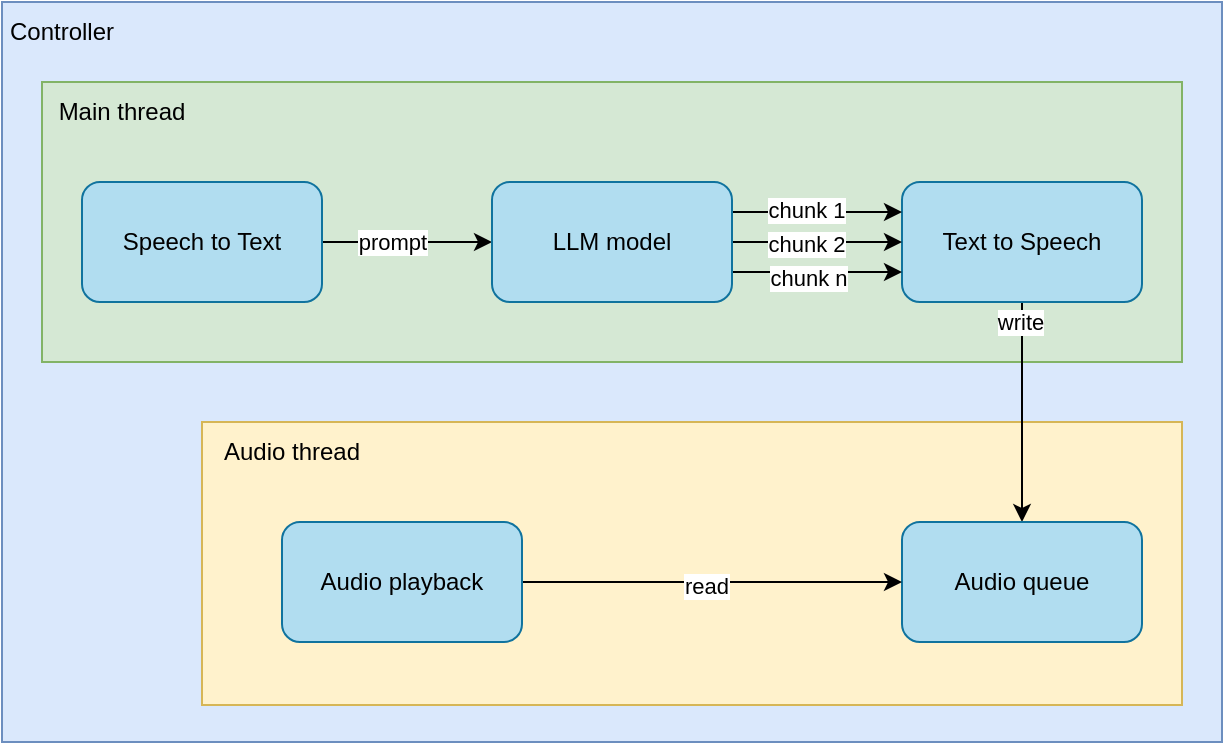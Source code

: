 <mxfile version="28.1.0" pages="2">
  <diagram name="architecture" id="NmU7lTsY_DyJA6UCll2t">
    <mxGraphModel dx="1363" dy="759" grid="1" gridSize="10" guides="1" tooltips="1" connect="1" arrows="1" fold="1" page="1" pageScale="1" pageWidth="1169" pageHeight="827" background="none" math="0" shadow="0">
      <root>
        <mxCell id="0" />
        <mxCell id="1" parent="0" />
        <mxCell id="zthfxzHMeSYhLo5LUwOA-1" value="" style="group" vertex="1" connectable="0" parent="1">
          <mxGeometry x="220" y="150" width="610" height="370" as="geometry" />
        </mxCell>
        <mxCell id="hZb-l-VffWqIzI9CyFic-24" value="" style="rounded=0;whiteSpace=wrap;html=1;fillColor=#dae8fc;strokeColor=#6c8ebf;" parent="zthfxzHMeSYhLo5LUwOA-1" vertex="1">
          <mxGeometry width="610" height="370" as="geometry" />
        </mxCell>
        <mxCell id="hZb-l-VffWqIzI9CyFic-23" value="" style="rounded=0;whiteSpace=wrap;html=1;fillColor=#d5e8d4;strokeColor=#82b366;" parent="zthfxzHMeSYhLo5LUwOA-1" vertex="1">
          <mxGeometry x="20" y="40" width="570" height="140" as="geometry" />
        </mxCell>
        <mxCell id="hZb-l-VffWqIzI9CyFic-22" value="" style="rounded=0;whiteSpace=wrap;html=1;fillColor=#fff2cc;strokeColor=#d6b656;" parent="zthfxzHMeSYhLo5LUwOA-1" vertex="1">
          <mxGeometry x="100" y="210" width="490" height="141.5" as="geometry" />
        </mxCell>
        <mxCell id="hZb-l-VffWqIzI9CyFic-8" style="edgeStyle=orthogonalEdgeStyle;rounded=0;orthogonalLoop=1;jettySize=auto;html=1;entryX=0;entryY=0.5;entryDx=0;entryDy=0;" parent="zthfxzHMeSYhLo5LUwOA-1" source="hZb-l-VffWqIzI9CyFic-3" target="hZb-l-VffWqIzI9CyFic-7" edge="1">
          <mxGeometry relative="1" as="geometry" />
        </mxCell>
        <mxCell id="hZb-l-VffWqIzI9CyFic-17" value="prompt" style="edgeLabel;html=1;align=center;verticalAlign=middle;resizable=0;points=[];" parent="hZb-l-VffWqIzI9CyFic-8" vertex="1" connectable="0">
          <mxGeometry x="-0.186" y="-2" relative="1" as="geometry">
            <mxPoint y="-2" as="offset" />
          </mxGeometry>
        </mxCell>
        <mxCell id="hZb-l-VffWqIzI9CyFic-3" value="Speech to Text" style="rounded=1;whiteSpace=wrap;html=1;fillColor=#b1ddf0;strokeColor=#10739e;" parent="zthfxzHMeSYhLo5LUwOA-1" vertex="1">
          <mxGeometry x="40" y="90" width="120" height="60" as="geometry" />
        </mxCell>
        <mxCell id="hZb-l-VffWqIzI9CyFic-18" style="edgeStyle=orthogonalEdgeStyle;rounded=0;orthogonalLoop=1;jettySize=auto;html=1;entryX=0.5;entryY=0;entryDx=0;entryDy=0;" parent="zthfxzHMeSYhLo5LUwOA-1" source="hZb-l-VffWqIzI9CyFic-4" target="hZb-l-VffWqIzI9CyFic-5" edge="1">
          <mxGeometry relative="1" as="geometry" />
        </mxCell>
        <mxCell id="hZb-l-VffWqIzI9CyFic-19" value="write" style="edgeLabel;html=1;align=center;verticalAlign=middle;resizable=0;points=[];" parent="hZb-l-VffWqIzI9CyFic-18" vertex="1" connectable="0">
          <mxGeometry x="-0.309" y="-1" relative="1" as="geometry">
            <mxPoint y="-28" as="offset" />
          </mxGeometry>
        </mxCell>
        <mxCell id="hZb-l-VffWqIzI9CyFic-4" value="Text to Speech" style="rounded=1;whiteSpace=wrap;html=1;fillColor=#b1ddf0;strokeColor=#10739e;" parent="zthfxzHMeSYhLo5LUwOA-1" vertex="1">
          <mxGeometry x="450" y="90" width="120" height="60" as="geometry" />
        </mxCell>
        <mxCell id="hZb-l-VffWqIzI9CyFic-5" value="Audio queue" style="rounded=1;whiteSpace=wrap;html=1;fillColor=#b1ddf0;strokeColor=#10739e;" parent="zthfxzHMeSYhLo5LUwOA-1" vertex="1">
          <mxGeometry x="450" y="260" width="120" height="60" as="geometry" />
        </mxCell>
        <mxCell id="hZb-l-VffWqIzI9CyFic-20" style="edgeStyle=orthogonalEdgeStyle;rounded=0;orthogonalLoop=1;jettySize=auto;html=1;entryX=0;entryY=0.5;entryDx=0;entryDy=0;" parent="zthfxzHMeSYhLo5LUwOA-1" source="hZb-l-VffWqIzI9CyFic-6" target="hZb-l-VffWqIzI9CyFic-5" edge="1">
          <mxGeometry relative="1" as="geometry" />
        </mxCell>
        <mxCell id="hZb-l-VffWqIzI9CyFic-21" value="read" style="edgeLabel;html=1;align=center;verticalAlign=middle;resizable=0;points=[];" parent="hZb-l-VffWqIzI9CyFic-20" vertex="1" connectable="0">
          <mxGeometry x="-0.029" y="-2" relative="1" as="geometry">
            <mxPoint as="offset" />
          </mxGeometry>
        </mxCell>
        <mxCell id="hZb-l-VffWqIzI9CyFic-6" value="Audio playback" style="rounded=1;whiteSpace=wrap;html=1;fillColor=#b1ddf0;strokeColor=#10739e;" parent="zthfxzHMeSYhLo5LUwOA-1" vertex="1">
          <mxGeometry x="140" y="260" width="120" height="60" as="geometry" />
        </mxCell>
        <mxCell id="hZb-l-VffWqIzI9CyFic-9" style="edgeStyle=orthogonalEdgeStyle;rounded=0;orthogonalLoop=1;jettySize=auto;html=1;" parent="zthfxzHMeSYhLo5LUwOA-1" source="hZb-l-VffWqIzI9CyFic-7" target="hZb-l-VffWqIzI9CyFic-4" edge="1">
          <mxGeometry relative="1" as="geometry" />
        </mxCell>
        <mxCell id="hZb-l-VffWqIzI9CyFic-15" value="chunk 2" style="edgeLabel;html=1;align=center;verticalAlign=middle;resizable=0;points=[];" parent="hZb-l-VffWqIzI9CyFic-9" vertex="1" connectable="0">
          <mxGeometry x="-0.13" y="-1" relative="1" as="geometry">
            <mxPoint as="offset" />
          </mxGeometry>
        </mxCell>
        <mxCell id="hZb-l-VffWqIzI9CyFic-10" style="edgeStyle=orthogonalEdgeStyle;rounded=0;orthogonalLoop=1;jettySize=auto;html=1;exitX=1;exitY=0.25;exitDx=0;exitDy=0;entryX=0;entryY=0.25;entryDx=0;entryDy=0;" parent="zthfxzHMeSYhLo5LUwOA-1" source="hZb-l-VffWqIzI9CyFic-7" target="hZb-l-VffWqIzI9CyFic-4" edge="1">
          <mxGeometry relative="1" as="geometry" />
        </mxCell>
        <mxCell id="hZb-l-VffWqIzI9CyFic-12" value="chunk 1" style="edgeLabel;html=1;align=center;verticalAlign=middle;resizable=0;points=[];" parent="hZb-l-VffWqIzI9CyFic-10" vertex="1" connectable="0">
          <mxGeometry x="-0.125" y="1" relative="1" as="geometry">
            <mxPoint as="offset" />
          </mxGeometry>
        </mxCell>
        <mxCell id="hZb-l-VffWqIzI9CyFic-11" style="edgeStyle=orthogonalEdgeStyle;rounded=0;orthogonalLoop=1;jettySize=auto;html=1;exitX=1;exitY=0.75;exitDx=0;exitDy=0;entryX=0;entryY=0.75;entryDx=0;entryDy=0;" parent="zthfxzHMeSYhLo5LUwOA-1" source="hZb-l-VffWqIzI9CyFic-7" target="hZb-l-VffWqIzI9CyFic-4" edge="1">
          <mxGeometry relative="1" as="geometry" />
        </mxCell>
        <mxCell id="hZb-l-VffWqIzI9CyFic-16" value="chunk n" style="edgeLabel;html=1;align=center;verticalAlign=middle;resizable=0;points=[];" parent="hZb-l-VffWqIzI9CyFic-11" vertex="1" connectable="0">
          <mxGeometry x="-0.104" y="-3" relative="1" as="geometry">
            <mxPoint as="offset" />
          </mxGeometry>
        </mxCell>
        <mxCell id="hZb-l-VffWqIzI9CyFic-7" value="LLM model" style="rounded=1;whiteSpace=wrap;html=1;fillColor=#b1ddf0;strokeColor=#10739e;" parent="zthfxzHMeSYhLo5LUwOA-1" vertex="1">
          <mxGeometry x="245" y="90" width="120" height="60" as="geometry" />
        </mxCell>
        <mxCell id="hZb-l-VffWqIzI9CyFic-25" value="Controller" style="text;html=1;align=center;verticalAlign=middle;whiteSpace=wrap;rounded=0;" parent="zthfxzHMeSYhLo5LUwOA-1" vertex="1">
          <mxGeometry width="60" height="30" as="geometry" />
        </mxCell>
        <mxCell id="hZb-l-VffWqIzI9CyFic-26" value="Audio thread" style="text;html=1;align=center;verticalAlign=middle;whiteSpace=wrap;rounded=0;" parent="zthfxzHMeSYhLo5LUwOA-1" vertex="1">
          <mxGeometry x="100" y="210" width="90" height="30" as="geometry" />
        </mxCell>
        <mxCell id="hZb-l-VffWqIzI9CyFic-27" value="Main thread" style="text;html=1;align=center;verticalAlign=middle;whiteSpace=wrap;rounded=0;" parent="zthfxzHMeSYhLo5LUwOA-1" vertex="1">
          <mxGeometry x="20" y="40" width="80" height="30" as="geometry" />
        </mxCell>
      </root>
    </mxGraphModel>
  </diagram>
  <diagram id="OIZ2aY1USk9JSKTw1f5v" name="flow">
    <mxGraphModel dx="1363" dy="759" grid="1" gridSize="10" guides="1" tooltips="1" connect="1" arrows="1" fold="1" page="1" pageScale="1" pageWidth="1169" pageHeight="827" math="0" shadow="0">
      <root>
        <mxCell id="0" />
        <mxCell id="1" parent="0" />
        <mxCell id="_58HqquMPSBNYbSu3cwe-1" value="" style="group" vertex="1" connectable="0" parent="1">
          <mxGeometry x="210" y="100" width="520" height="350" as="geometry" />
        </mxCell>
        <mxCell id="bTX3-avoPLdlBftkrdU3-1" value="" style="rounded=0;whiteSpace=wrap;html=1;fillColor=#f5f5f5;fontColor=#333333;strokeColor=#666666;" vertex="1" parent="_58HqquMPSBNYbSu3cwe-1">
          <mxGeometry width="520" height="350" as="geometry" />
        </mxCell>
        <mxCell id="IAJUBl4PQ7Z2ALlzt_LV-17" style="edgeStyle=orthogonalEdgeStyle;rounded=0;orthogonalLoop=1;jettySize=auto;html=1;entryX=1;entryY=0.5;entryDx=0;entryDy=0;" edge="1" parent="_58HqquMPSBNYbSu3cwe-1" source="l3mGA1V1hiufG5eUOFAb-1" target="l3mGA1V1hiufG5eUOFAb-7">
          <mxGeometry relative="1" as="geometry">
            <Array as="points">
              <mxPoint x="450" y="280" />
            </Array>
          </mxGeometry>
        </mxCell>
        <mxCell id="l3mGA1V1hiufG5eUOFAb-1" value="generating&lt;div&gt;response&lt;/div&gt;" style="rounded=0;whiteSpace=wrap;html=1;fillColor=#ffe6cc;strokeColor=#d79b00;container=0;" vertex="1" parent="_58HqquMPSBNYbSu3cwe-1">
          <mxGeometry x="390" y="160" width="120" height="60" as="geometry" />
        </mxCell>
        <mxCell id="IAJUBl4PQ7Z2ALlzt_LV-5" style="edgeStyle=orthogonalEdgeStyle;rounded=0;orthogonalLoop=1;jettySize=auto;html=1;entryX=0;entryY=0.5;entryDx=0;entryDy=0;" edge="1" parent="_58HqquMPSBNYbSu3cwe-1" source="byY2FHpexzbJWYlEtqek-1" target="byY2FHpexzbJWYlEtqek-7">
          <mxGeometry relative="1" as="geometry">
            <Array as="points">
              <mxPoint x="190" y="110" />
              <mxPoint x="190" y="60" />
            </Array>
          </mxGeometry>
        </mxCell>
        <mxCell id="IAJUBl4PQ7Z2ALlzt_LV-10" style="edgeStyle=orthogonalEdgeStyle;rounded=0;orthogonalLoop=1;jettySize=auto;html=1;" edge="1" parent="_58HqquMPSBNYbSu3cwe-1" source="byY2FHpexzbJWYlEtqek-1" target="IAJUBl4PQ7Z2ALlzt_LV-11">
          <mxGeometry relative="1" as="geometry">
            <mxPoint x="230" y="180" as="targetPoint" />
          </mxGeometry>
        </mxCell>
        <mxCell id="byY2FHpexzbJWYlEtqek-1" value="" style="html=1;verticalLabelPosition=bottom;align=center;labelBackgroundColor=#ffffff;verticalAlign=top;strokeWidth=2;strokeColor=#000000;shadow=0;dashed=0;shape=mxgraph.ios7.icons.microphone;fillColor=none;container=0;" vertex="1" parent="_58HqquMPSBNYbSu3cwe-1">
          <mxGeometry x="120" y="100" width="26" height="60" as="geometry" />
        </mxCell>
        <mxCell id="byY2FHpexzbJWYlEtqek-6" style="edgeStyle=orthogonalEdgeStyle;rounded=0;orthogonalLoop=1;jettySize=auto;html=1;entryX=0.5;entryY=1;entryDx=0;entryDy=0;dashed=1;curved=1;" edge="1" parent="_58HqquMPSBNYbSu3cwe-1" source="byY2FHpexzbJWYlEtqek-3" target="byY2FHpexzbJWYlEtqek-4">
          <mxGeometry relative="1" as="geometry" />
        </mxCell>
        <mxCell id="byY2FHpexzbJWYlEtqek-3" value="" style="shape=image;html=1;verticalAlign=top;verticalLabelPosition=bottom;labelBackgroundColor=#ffffff;imageAspect=0;aspect=fixed;image=https://icons.diagrams.net/icon-cache1/Phosphor_Fill_Vol_4-2938/speaker-simple-high-fill-1415.svg;rotation=-180;imageBackground=none;imageBorder=none;container=0;" vertex="1" parent="_58HqquMPSBNYbSu3cwe-1">
          <mxGeometry x="70" y="240" width="80" height="80" as="geometry" />
        </mxCell>
        <mxCell id="byY2FHpexzbJWYlEtqek-4" value="" style="shape=actor;whiteSpace=wrap;html=1;container=0;" vertex="1" parent="_58HqquMPSBNYbSu3cwe-1">
          <mxGeometry x="20" y="170" width="40" height="60" as="geometry" />
        </mxCell>
        <mxCell id="byY2FHpexzbJWYlEtqek-14" value="User" style="text;html=1;align=center;verticalAlign=middle;whiteSpace=wrap;rounded=0;container=0;" vertex="1" parent="_58HqquMPSBNYbSu3cwe-1">
          <mxGeometry x="10" y="140" width="60" height="30" as="geometry" />
        </mxCell>
        <mxCell id="byY2FHpexzbJWYlEtqek-15" value="Microphone" style="text;html=1;align=center;verticalAlign=middle;whiteSpace=wrap;rounded=0;container=0;" vertex="1" parent="_58HqquMPSBNYbSu3cwe-1">
          <mxGeometry x="103" y="70" width="60" height="30" as="geometry" />
        </mxCell>
        <mxCell id="byY2FHpexzbJWYlEtqek-16" value="Speaker" style="text;html=1;align=center;verticalAlign=middle;whiteSpace=wrap;rounded=0;container=0;" vertex="1" parent="_58HqquMPSBNYbSu3cwe-1">
          <mxGeometry x="80" y="314" width="60" height="30" as="geometry" />
        </mxCell>
        <mxCell id="l3mGA1V1hiufG5eUOFAb-9" style="edgeStyle=orthogonalEdgeStyle;rounded=0;orthogonalLoop=1;jettySize=auto;html=1;entryX=0;entryY=0.5;entryDx=0;entryDy=0;" edge="1" parent="_58HqquMPSBNYbSu3cwe-1" source="l3mGA1V1hiufG5eUOFAb-7" target="byY2FHpexzbJWYlEtqek-3">
          <mxGeometry relative="1" as="geometry" />
        </mxCell>
        <mxCell id="l3mGA1V1hiufG5eUOFAb-10" value="wav file" style="edgeLabel;html=1;align=center;verticalAlign=middle;resizable=0;points=[];container=0;" vertex="1" connectable="0" parent="l3mGA1V1hiufG5eUOFAb-9">
          <mxGeometry x="0.061" y="2" relative="1" as="geometry">
            <mxPoint as="offset" />
          </mxGeometry>
        </mxCell>
        <mxCell id="l3mGA1V1hiufG5eUOFAb-7" value="synthetization" style="whiteSpace=wrap;html=1;rounded=0;fillColor=#ffe6cc;strokeColor=#d79b00;container=0;" vertex="1" parent="_58HqquMPSBNYbSu3cwe-1">
          <mxGeometry x="240" y="250" width="120" height="60" as="geometry" />
        </mxCell>
        <mxCell id="l3mGA1V1hiufG5eUOFAb-14" style="edgeStyle=orthogonalEdgeStyle;rounded=0;orthogonalLoop=1;jettySize=auto;html=1;entryX=0.001;entryY=0.462;entryDx=0;entryDy=0;entryPerimeter=0;curved=1;dashed=1;" edge="1" parent="_58HqquMPSBNYbSu3cwe-1" source="byY2FHpexzbJWYlEtqek-4" target="byY2FHpexzbJWYlEtqek-1">
          <mxGeometry relative="1" as="geometry" />
        </mxCell>
        <mxCell id="byY2FHpexzbJWYlEtqek-7" value="wake word detection" style="rhombus;whiteSpace=wrap;html=1;fillColor=#d5e8d4;strokeColor=#82b366;container=0;" vertex="1" parent="_58HqquMPSBNYbSu3cwe-1">
          <mxGeometry x="250" y="10" width="100" height="100" as="geometry" />
        </mxCell>
        <mxCell id="IAJUBl4PQ7Z2ALlzt_LV-3" value="" style="edgeStyle=orthogonalEdgeStyle;rounded=0;orthogonalLoop=1;jettySize=auto;html=1;entryX=0.5;entryY=0;entryDx=0;entryDy=0;" edge="1" parent="_58HqquMPSBNYbSu3cwe-1" source="byY2FHpexzbJWYlEtqek-7" target="IAJUBl4PQ7Z2ALlzt_LV-11">
          <mxGeometry relative="1" as="geometry">
            <mxPoint x="350" y="120" as="sourcePoint" />
            <mxPoint x="430" y="130" as="targetPoint" />
          </mxGeometry>
        </mxCell>
        <mxCell id="IAJUBl4PQ7Z2ALlzt_LV-4" value="yes" style="edgeLabel;html=1;align=center;verticalAlign=middle;resizable=0;points=[];container=0;" vertex="1" connectable="0" parent="IAJUBl4PQ7Z2ALlzt_LV-3">
          <mxGeometry x="-0.106" y="-1" relative="1" as="geometry">
            <mxPoint as="offset" />
          </mxGeometry>
        </mxCell>
        <mxCell id="IAJUBl4PQ7Z2ALlzt_LV-15" style="edgeStyle=orthogonalEdgeStyle;rounded=0;orthogonalLoop=1;jettySize=auto;html=1;entryX=0;entryY=0.5;entryDx=0;entryDy=0;" edge="1" parent="_58HqquMPSBNYbSu3cwe-1" source="IAJUBl4PQ7Z2ALlzt_LV-11" target="l3mGA1V1hiufG5eUOFAb-1">
          <mxGeometry relative="1" as="geometry" />
        </mxCell>
        <mxCell id="IAJUBl4PQ7Z2ALlzt_LV-11" value="transcription" style="rounded=0;whiteSpace=wrap;html=1;fillColor=#ffe6cc;strokeColor=#d79b00;" vertex="1" parent="_58HqquMPSBNYbSu3cwe-1">
          <mxGeometry x="240" y="160" width="120" height="60" as="geometry" />
        </mxCell>
      </root>
    </mxGraphModel>
  </diagram>
</mxfile>
